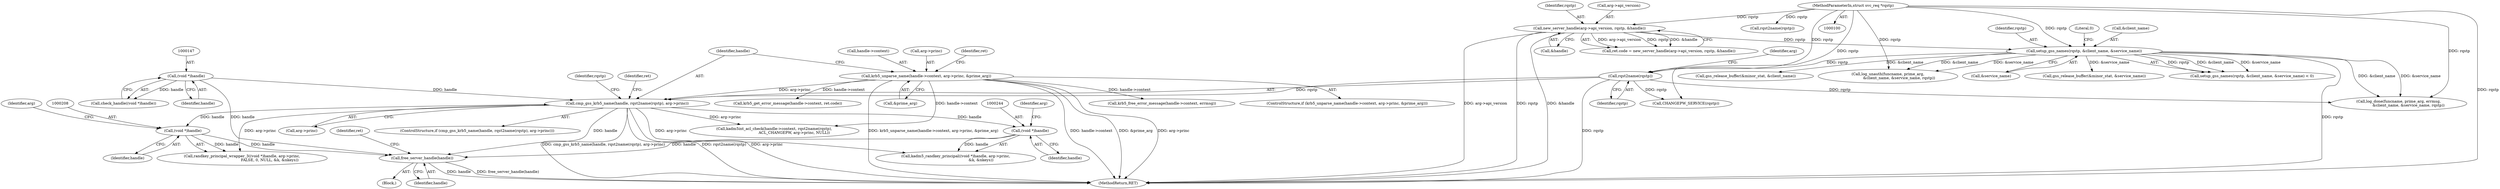 digraph "0_krb5_83ed75feba32e46f736fcce0d96a0445f29b96c2_2@API" {
"1000338" [label="(Call,free_server_handle(handle))"];
"1000207" [label="(Call,(void *)handle)"];
"1000194" [label="(Call,cmp_gss_krb5_name(handle, rqst2name(rqstp), arg->princ))"];
"1000146" [label="(Call,(void *)handle)"];
"1000196" [label="(Call,rqst2name(rqstp))"];
"1000162" [label="(Call,setup_gss_names(rqstp, &client_name, &service_name))"];
"1000132" [label="(Call,new_server_handle(arg->api_version, rqstp, &handle))"];
"1000102" [label="(MethodParameterIn,struct svc_req *rqstp)"];
"1000177" [label="(Call,krb5_unparse_name(handle->context, arg->princ, &prime_arg))"];
"1000243" [label="(Call,(void *)handle)"];
"1000137" [label="(Call,&handle)"];
"1000166" [label="(Call,&service_name)"];
"1000148" [label="(Identifier,handle)"];
"1000136" [label="(Identifier,rqstp)"];
"1000184" [label="(Call,&prime_arg)"];
"1000146" [label="(Call,(void *)handle)"];
"1000333" [label="(Call,gss_release_buffer(&minor_stat, &service_name))"];
"1000224" [label="(Call,CHANGEPW_SERVICE(rqstp))"];
"1000338" [label="(Call,free_server_handle(handle))"];
"1000226" [label="(Call,kadm5int_acl_check(handle->context, rqst2name(rqstp),\n                                  ACL_CHANGEPW, arg->princ, NULL))"];
"1000133" [label="(Call,arg->api_version)"];
"1000193" [label="(ControlStructure,if (cmp_gss_krb5_name(handle, rqst2name(rqstp), arg->princ)))"];
"1000145" [label="(Call,check_handle((void *)handle))"];
"1000206" [label="(Call,randkey_principal_wrapper_3((void *)handle, arg->princ,\n                                               FALSE, 0, NULL, &k, &nkeys))"];
"1000245" [label="(Identifier,handle)"];
"1000204" [label="(Identifier,ret)"];
"1000178" [label="(Call,handle->context)"];
"1000161" [label="(Call,setup_gss_names(rqstp, &client_name, &service_name) < 0)"];
"1000243" [label="(Call,(void *)handle)"];
"1000230" [label="(Call,rqst2name(rqstp))"];
"1000132" [label="(Call,new_server_handle(arg->api_version, rqstp, &handle))"];
"1000199" [label="(Identifier,arg)"];
"1000196" [label="(Call,rqst2name(rqstp))"];
"1000177" [label="(Call,krb5_unparse_name(handle->context, arg->princ, &prime_arg))"];
"1000181" [label="(Call,arg->princ)"];
"1000189" [label="(Identifier,ret)"];
"1000225" [label="(Identifier,rqstp)"];
"1000307" [label="(Call,log_done(funcname, prime_arg, errmsg,\n                 &client_name, &service_name, rqstp))"];
"1000209" [label="(Identifier,handle)"];
"1000247" [label="(Identifier,arg)"];
"1000198" [label="(Call,arg->princ)"];
"1000195" [label="(Identifier,handle)"];
"1000164" [label="(Call,&client_name)"];
"1000163" [label="(Identifier,rqstp)"];
"1000103" [label="(Block,)"];
"1000339" [label="(Identifier,handle)"];
"1000207" [label="(Call,(void *)handle)"];
"1000343" [label="(MethodReturn,RET)"];
"1000320" [label="(Call,krb5_free_error_message(handle->context, errmsg))"];
"1000194" [label="(Call,cmp_gss_krb5_name(handle, rqst2name(rqstp), arg->princ))"];
"1000128" [label="(Call,ret.code = new_server_handle(arg->api_version, rqstp, &handle))"];
"1000176" [label="(ControlStructure,if (krb5_unparse_name(handle->context, arg->princ, &prime_arg)))"];
"1000328" [label="(Call,gss_release_buffer(&minor_stat, &client_name))"];
"1000342" [label="(Identifier,ret)"];
"1000197" [label="(Identifier,rqstp)"];
"1000242" [label="(Call,kadm5_randkey_principal((void *)handle, arg->princ,\n                                           &k, &nkeys))"];
"1000255" [label="(Call,log_unauth(funcname, prime_arg,\n                   &client_name, &service_name, rqstp))"];
"1000168" [label="(Literal,0)"];
"1000162" [label="(Call,setup_gss_names(rqstp, &client_name, &service_name))"];
"1000300" [label="(Call,krb5_get_error_message(handle->context, ret.code))"];
"1000211" [label="(Identifier,arg)"];
"1000102" [label="(MethodParameterIn,struct svc_req *rqstp)"];
"1000338" -> "1000103"  [label="AST: "];
"1000338" -> "1000339"  [label="CFG: "];
"1000339" -> "1000338"  [label="AST: "];
"1000342" -> "1000338"  [label="CFG: "];
"1000338" -> "1000343"  [label="DDG: handle"];
"1000338" -> "1000343"  [label="DDG: free_server_handle(handle)"];
"1000207" -> "1000338"  [label="DDG: handle"];
"1000194" -> "1000338"  [label="DDG: handle"];
"1000146" -> "1000338"  [label="DDG: handle"];
"1000243" -> "1000338"  [label="DDG: handle"];
"1000207" -> "1000206"  [label="AST: "];
"1000207" -> "1000209"  [label="CFG: "];
"1000208" -> "1000207"  [label="AST: "];
"1000209" -> "1000207"  [label="AST: "];
"1000211" -> "1000207"  [label="CFG: "];
"1000207" -> "1000206"  [label="DDG: handle"];
"1000194" -> "1000207"  [label="DDG: handle"];
"1000194" -> "1000193"  [label="AST: "];
"1000194" -> "1000198"  [label="CFG: "];
"1000195" -> "1000194"  [label="AST: "];
"1000196" -> "1000194"  [label="AST: "];
"1000198" -> "1000194"  [label="AST: "];
"1000204" -> "1000194"  [label="CFG: "];
"1000225" -> "1000194"  [label="CFG: "];
"1000194" -> "1000343"  [label="DDG: cmp_gss_krb5_name(handle, rqst2name(rqstp), arg->princ)"];
"1000194" -> "1000343"  [label="DDG: rqst2name(rqstp)"];
"1000194" -> "1000343"  [label="DDG: arg->princ"];
"1000146" -> "1000194"  [label="DDG: handle"];
"1000196" -> "1000194"  [label="DDG: rqstp"];
"1000177" -> "1000194"  [label="DDG: arg->princ"];
"1000194" -> "1000206"  [label="DDG: arg->princ"];
"1000194" -> "1000226"  [label="DDG: arg->princ"];
"1000194" -> "1000243"  [label="DDG: handle"];
"1000194" -> "1000242"  [label="DDG: arg->princ"];
"1000146" -> "1000145"  [label="AST: "];
"1000146" -> "1000148"  [label="CFG: "];
"1000147" -> "1000146"  [label="AST: "];
"1000148" -> "1000146"  [label="AST: "];
"1000145" -> "1000146"  [label="CFG: "];
"1000146" -> "1000145"  [label="DDG: handle"];
"1000196" -> "1000197"  [label="CFG: "];
"1000197" -> "1000196"  [label="AST: "];
"1000199" -> "1000196"  [label="CFG: "];
"1000196" -> "1000343"  [label="DDG: rqstp"];
"1000162" -> "1000196"  [label="DDG: rqstp"];
"1000102" -> "1000196"  [label="DDG: rqstp"];
"1000196" -> "1000224"  [label="DDG: rqstp"];
"1000196" -> "1000307"  [label="DDG: rqstp"];
"1000162" -> "1000161"  [label="AST: "];
"1000162" -> "1000166"  [label="CFG: "];
"1000163" -> "1000162"  [label="AST: "];
"1000164" -> "1000162"  [label="AST: "];
"1000166" -> "1000162"  [label="AST: "];
"1000168" -> "1000162"  [label="CFG: "];
"1000162" -> "1000343"  [label="DDG: rqstp"];
"1000162" -> "1000161"  [label="DDG: rqstp"];
"1000162" -> "1000161"  [label="DDG: &client_name"];
"1000162" -> "1000161"  [label="DDG: &service_name"];
"1000132" -> "1000162"  [label="DDG: rqstp"];
"1000102" -> "1000162"  [label="DDG: rqstp"];
"1000162" -> "1000255"  [label="DDG: &client_name"];
"1000162" -> "1000255"  [label="DDG: &service_name"];
"1000162" -> "1000307"  [label="DDG: &client_name"];
"1000162" -> "1000307"  [label="DDG: &service_name"];
"1000162" -> "1000328"  [label="DDG: &client_name"];
"1000162" -> "1000333"  [label="DDG: &service_name"];
"1000132" -> "1000128"  [label="AST: "];
"1000132" -> "1000137"  [label="CFG: "];
"1000133" -> "1000132"  [label="AST: "];
"1000136" -> "1000132"  [label="AST: "];
"1000137" -> "1000132"  [label="AST: "];
"1000128" -> "1000132"  [label="CFG: "];
"1000132" -> "1000343"  [label="DDG: arg->api_version"];
"1000132" -> "1000343"  [label="DDG: rqstp"];
"1000132" -> "1000343"  [label="DDG: &handle"];
"1000132" -> "1000128"  [label="DDG: arg->api_version"];
"1000132" -> "1000128"  [label="DDG: rqstp"];
"1000132" -> "1000128"  [label="DDG: &handle"];
"1000102" -> "1000132"  [label="DDG: rqstp"];
"1000102" -> "1000100"  [label="AST: "];
"1000102" -> "1000343"  [label="DDG: rqstp"];
"1000102" -> "1000224"  [label="DDG: rqstp"];
"1000102" -> "1000230"  [label="DDG: rqstp"];
"1000102" -> "1000255"  [label="DDG: rqstp"];
"1000102" -> "1000307"  [label="DDG: rqstp"];
"1000177" -> "1000176"  [label="AST: "];
"1000177" -> "1000184"  [label="CFG: "];
"1000178" -> "1000177"  [label="AST: "];
"1000181" -> "1000177"  [label="AST: "];
"1000184" -> "1000177"  [label="AST: "];
"1000189" -> "1000177"  [label="CFG: "];
"1000195" -> "1000177"  [label="CFG: "];
"1000177" -> "1000343"  [label="DDG: handle->context"];
"1000177" -> "1000343"  [label="DDG: &prime_arg"];
"1000177" -> "1000343"  [label="DDG: arg->princ"];
"1000177" -> "1000343"  [label="DDG: krb5_unparse_name(handle->context, arg->princ, &prime_arg)"];
"1000177" -> "1000226"  [label="DDG: handle->context"];
"1000177" -> "1000300"  [label="DDG: handle->context"];
"1000177" -> "1000320"  [label="DDG: handle->context"];
"1000243" -> "1000242"  [label="AST: "];
"1000243" -> "1000245"  [label="CFG: "];
"1000244" -> "1000243"  [label="AST: "];
"1000245" -> "1000243"  [label="AST: "];
"1000247" -> "1000243"  [label="CFG: "];
"1000243" -> "1000242"  [label="DDG: handle"];
}
